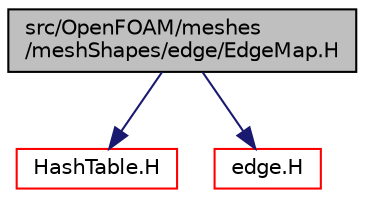 digraph "src/OpenFOAM/meshes/meshShapes/edge/EdgeMap.H"
{
  bgcolor="transparent";
  edge [fontname="Helvetica",fontsize="10",labelfontname="Helvetica",labelfontsize="10"];
  node [fontname="Helvetica",fontsize="10",shape=record];
  Node1 [label="src/OpenFOAM/meshes\l/meshShapes/edge/EdgeMap.H",height=0.2,width=0.4,color="black", fillcolor="grey75", style="filled", fontcolor="black"];
  Node1 -> Node2 [color="midnightblue",fontsize="10",style="solid",fontname="Helvetica"];
  Node2 [label="HashTable.H",height=0.2,width=0.4,color="red",URL="$a07702.html"];
  Node1 -> Node3 [color="midnightblue",fontsize="10",style="solid",fontname="Helvetica"];
  Node3 [label="edge.H",height=0.2,width=0.4,color="red",URL="$a08654.html"];
}
